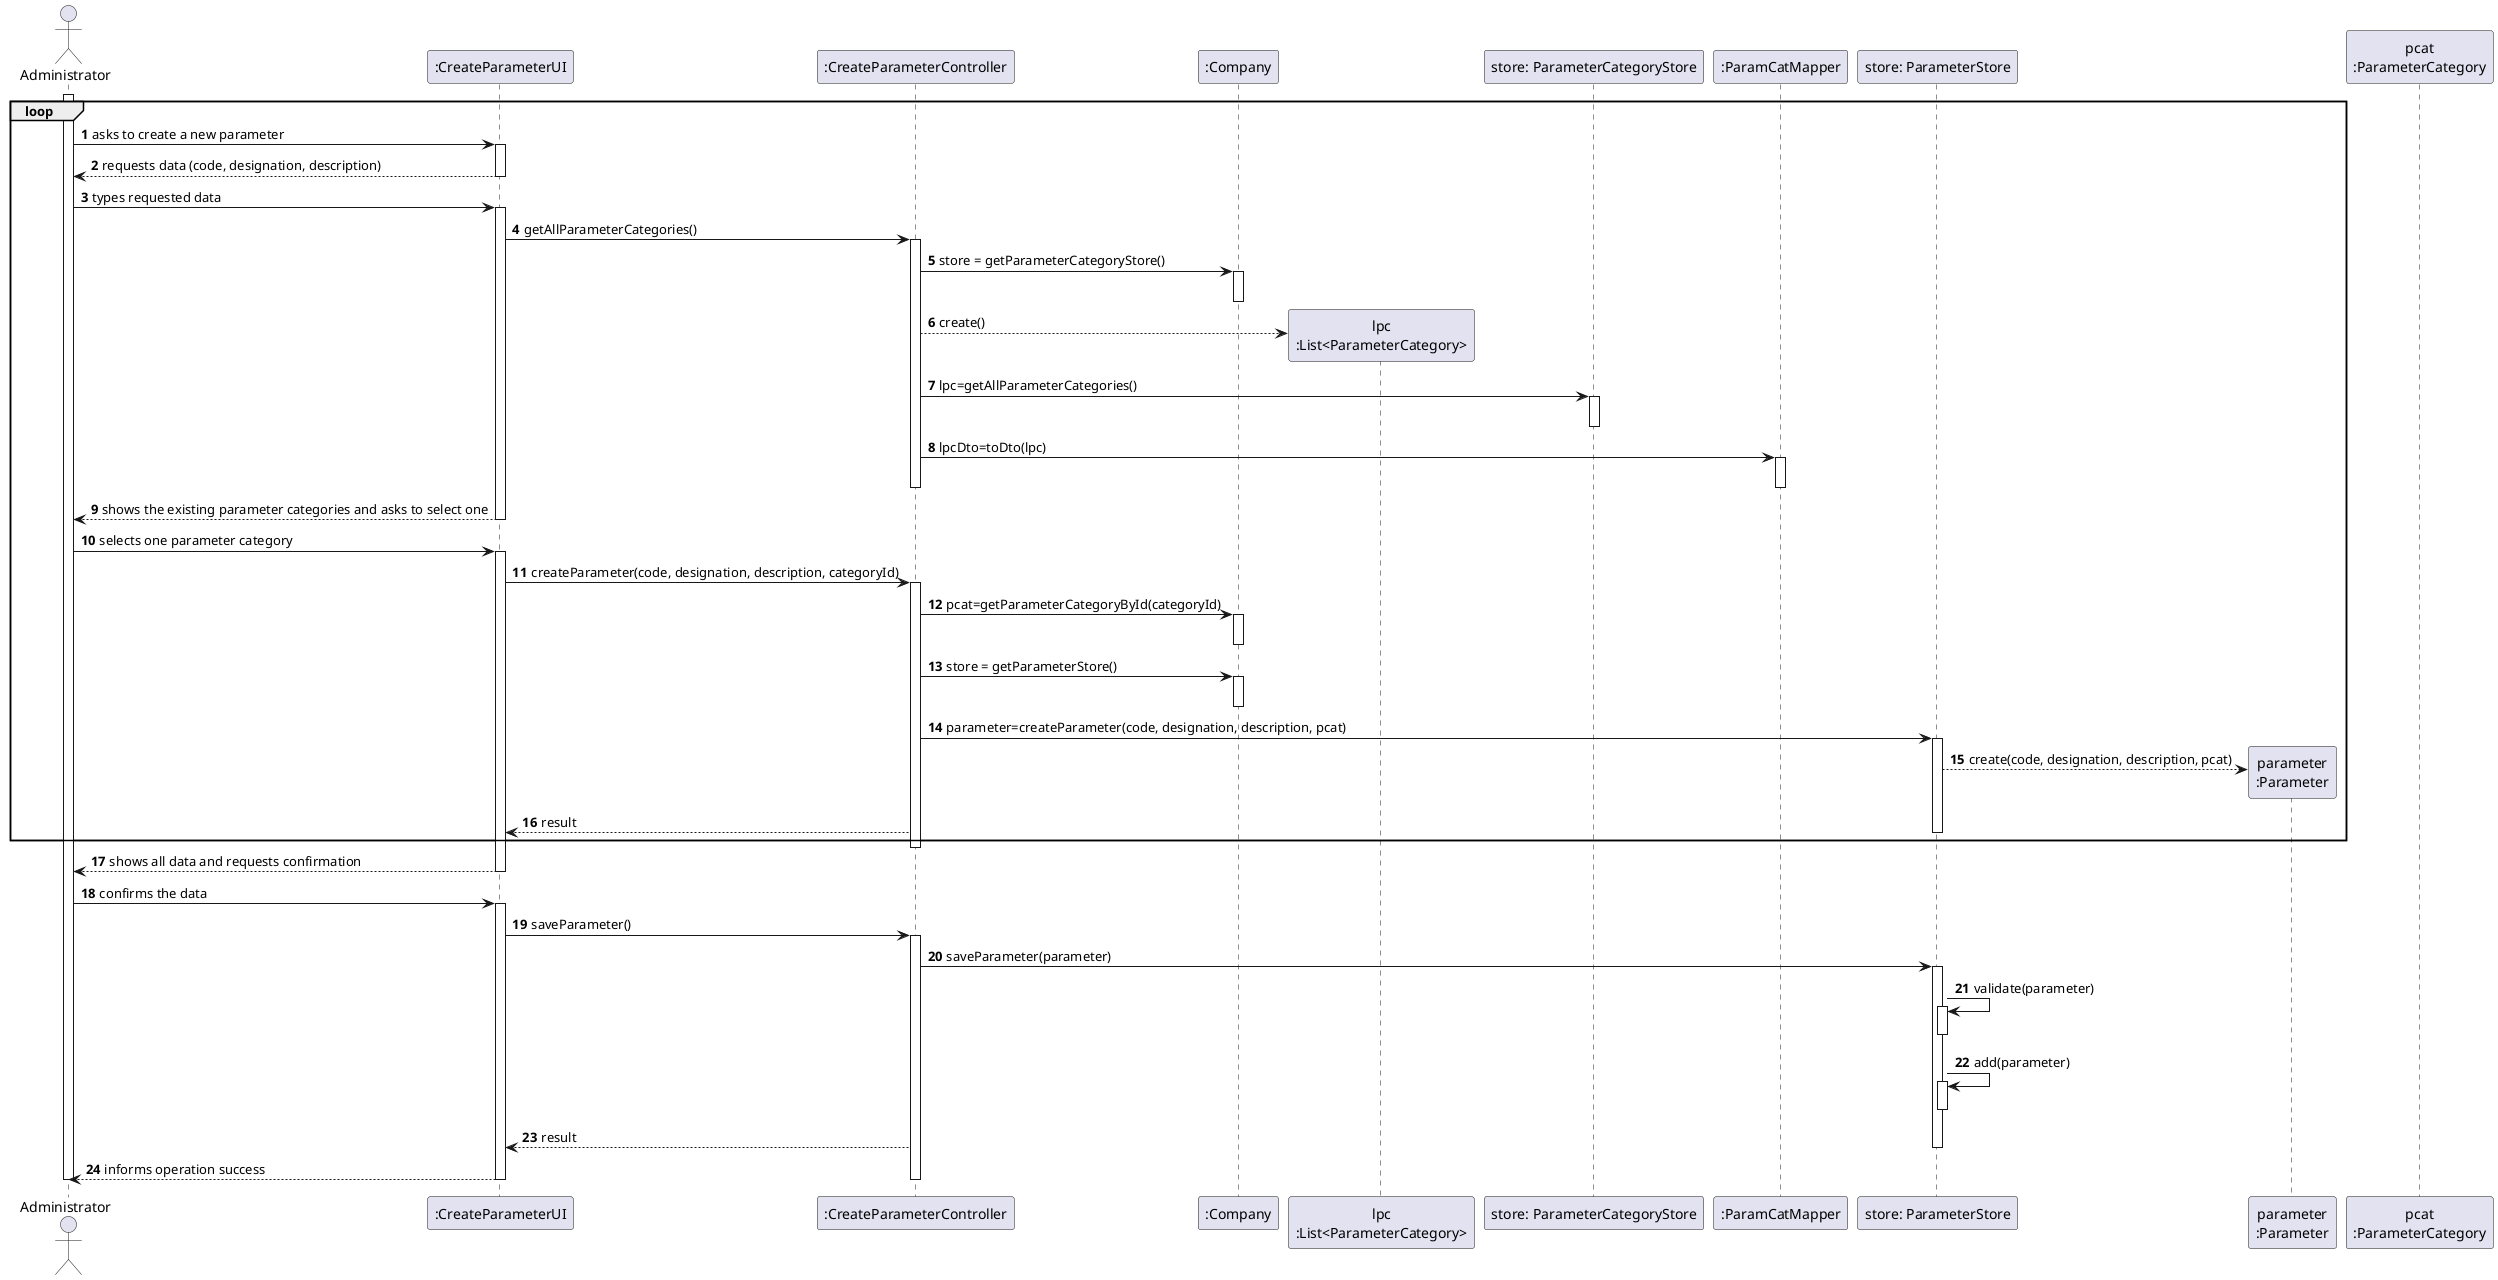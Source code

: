@startuml
'https://plantuml.com/sequence-diagram

autonumber
'hide footbox
actor "Administrator" as ADM

participant ":CreateParameterUI" as CPUI
participant ":CreateParameterController" as CPC
participant ":Company" as COMP
participant "lpc\n:List<ParameterCategory>" as LIST_CAT
participant "store: ParameterCategoryStore" as PCS
participant ":ParamCatMapper" as PCM
participant "store: ParameterStore" as PS
participant "parameter\n:Parameter" as PARAM
participant "pcat\n:ParameterCategory" as CAT

loop
activate ADM
ADM -> CPUI : asks to create a new parameter
activate CPUI
CPUI --> ADM : requests data (code, designation, description)
deactivate CPUI

ADM -> CPUI : types requested data
activate CPUI

CPUI -> CPC : getAllParameterCategories()
activate CPC

CPC -> COMP : store = getParameterCategoryStore()
activate COMP
deactivate COMP

CPC --> LIST_CAT** : create()

CPC -> PCS : lpc=getAllParameterCategories()
activate PCS
deactivate PCS


CPC -> PCM : lpcDto=toDto(lpc)
activate PCM
deactivate PCM

deactivate CPC

CPUI --> ADM : shows the existing parameter categories and asks to select one
deactivate COMP
deactivate CPUI

ADM -> CPUI : selects one parameter category
activate CPUI

CPUI -> CPC : createParameter(code, designation, description, categoryId)
activate CPC

CPC -> COMP : pcat=getParameterCategoryById(categoryId)
activate COMP
deactivate COMP

CPC -> COMP: store = getParameterStore()
activate COMP
deactivate COMP

CPC -> PS: parameter=createParameter(code, designation, description, pcat)
activate PS

PS --> PARAM**: create(code, designation, description, pcat)


CPC --> CPUI: result
deactivate PS
end
deactivate CPC
CPUI --> ADM: shows all data and requests confirmation


deactivate CPUI

ADM -> CPUI : confirms the data
activate CPUI
CPUI -> CPC : saveParameter()
activate CPC

CPC -> PS : saveParameter(parameter)
activate PS

PS -> PS: validate(parameter)
activate PS
deactivate PS
PS -> PS: add(parameter)
activate PS
deactivate PS


CPC --> CPUI: result
deactivate PS
CPUI --> ADM : informs operation success

deactivate CPC
deactivate CPUI

deactivate ADM

@enduml